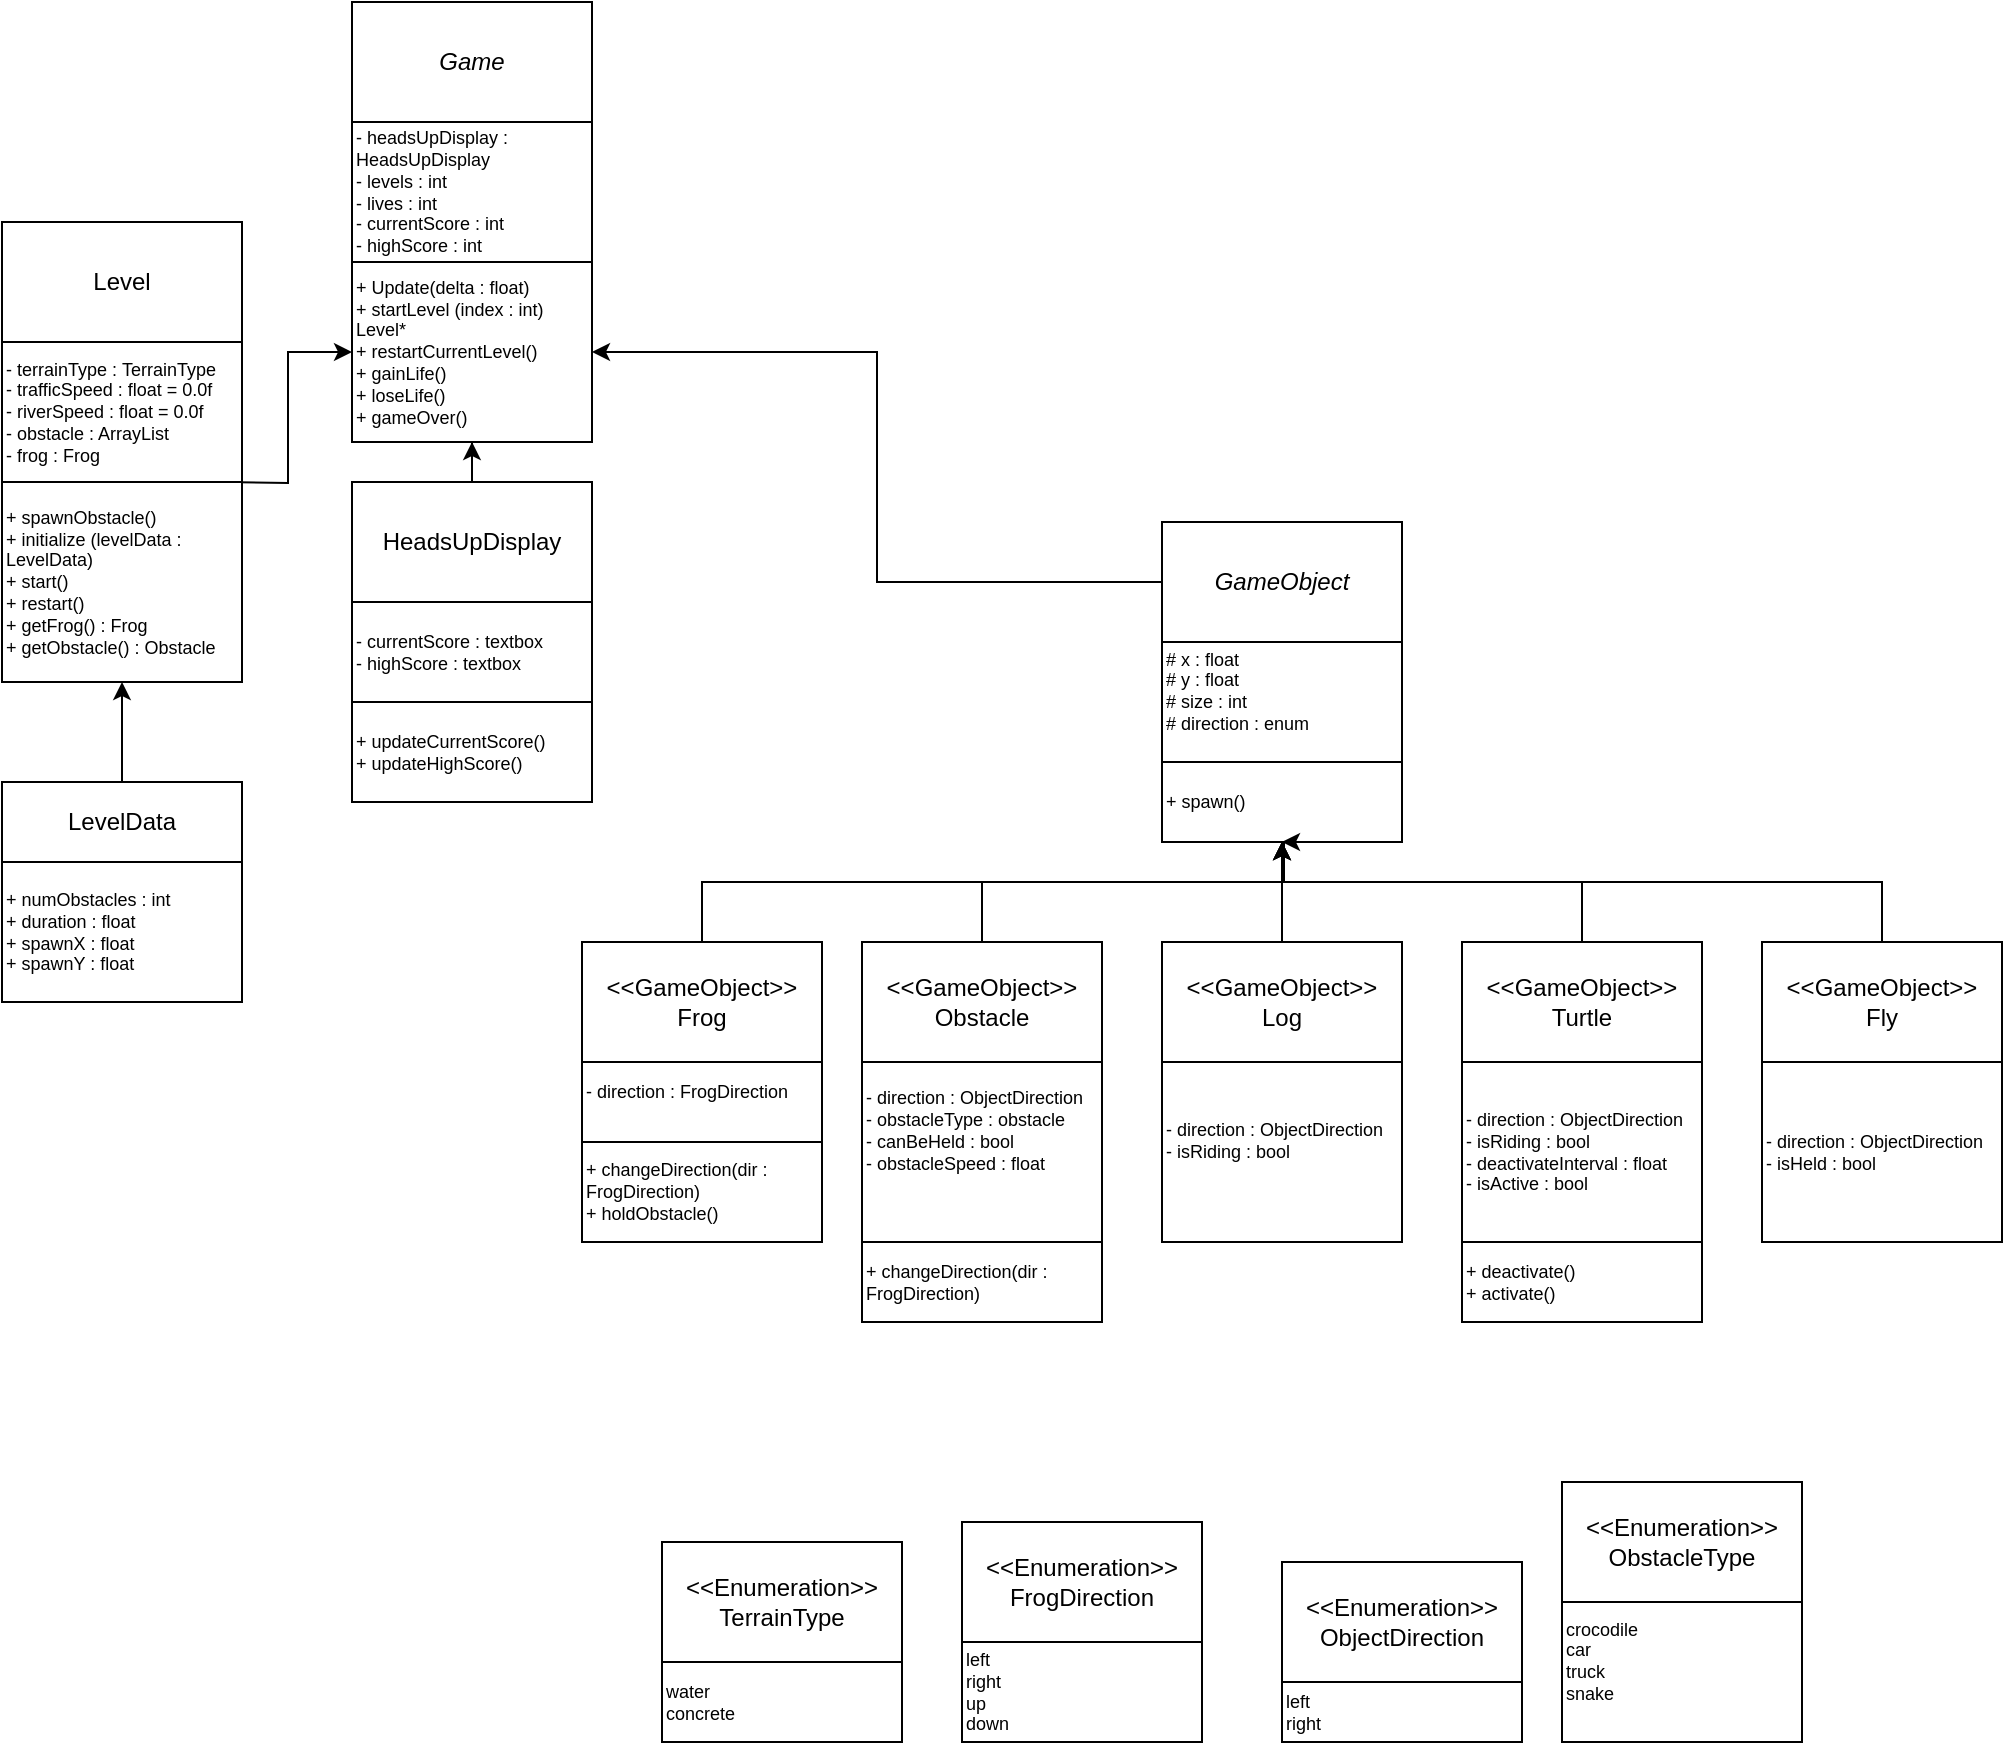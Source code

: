<mxfile version="24.7.14">
  <diagram name="Page-1" id="e7e014a7-5840-1c2e-5031-d8a46d1fe8dd">
    <mxGraphModel dx="2074" dy="1958" grid="1" gridSize="10" guides="1" tooltips="1" connect="1" arrows="1" fold="1" page="1" pageScale="1" pageWidth="1169" pageHeight="826" background="none" math="0" shadow="0">
      <root>
        <mxCell id="0" />
        <mxCell id="1" parent="0" />
        <mxCell id="YNgotfLtQQWeTE_hUJUd-41" value="&lt;i&gt;Game&lt;/i&gt;" style="rounded=0;whiteSpace=wrap;html=1;" parent="1" vertex="1">
          <mxGeometry x="335" y="-320" width="120" height="60" as="geometry" />
        </mxCell>
        <mxCell id="gbZTHZR0iSVHmoZ_dP3Z-14" style="edgeStyle=orthogonalEdgeStyle;rounded=0;orthogonalLoop=1;jettySize=auto;html=1;entryX=0;entryY=0.5;entryDx=0;entryDy=0;" edge="1" parent="1" target="YNgotfLtQQWeTE_hUJUd-51">
          <mxGeometry relative="1" as="geometry">
            <mxPoint x="270" y="-80" as="sourcePoint" />
          </mxGeometry>
        </mxCell>
        <mxCell id="YNgotfLtQQWeTE_hUJUd-43" value="Level" style="rounded=0;whiteSpace=wrap;html=1;" parent="1" vertex="1">
          <mxGeometry x="160" y="-210" width="120" height="60" as="geometry" />
        </mxCell>
        <mxCell id="gbZTHZR0iSVHmoZ_dP3Z-40" style="edgeStyle=orthogonalEdgeStyle;rounded=0;orthogonalLoop=1;jettySize=auto;html=1;entryX=0.5;entryY=1;entryDx=0;entryDy=0;" edge="1" parent="1" source="YNgotfLtQQWeTE_hUJUd-44" target="dl4MCSoms6Fbu-yLL7WP-8">
          <mxGeometry relative="1" as="geometry">
            <Array as="points">
              <mxPoint x="510" y="120" />
              <mxPoint x="800" y="120" />
            </Array>
          </mxGeometry>
        </mxCell>
        <mxCell id="YNgotfLtQQWeTE_hUJUd-44" value="&lt;div&gt;&amp;lt;&amp;lt;GameObject&amp;gt;&amp;gt;&lt;/div&gt;Frog" style="rounded=0;whiteSpace=wrap;html=1;" parent="1" vertex="1">
          <mxGeometry x="450" y="150" width="120" height="60" as="geometry" />
        </mxCell>
        <mxCell id="gbZTHZR0iSVHmoZ_dP3Z-16" style="edgeStyle=orthogonalEdgeStyle;rounded=0;orthogonalLoop=1;jettySize=auto;html=1;entryX=0.5;entryY=1;entryDx=0;entryDy=0;" edge="1" parent="1" source="YNgotfLtQQWeTE_hUJUd-45" target="YNgotfLtQQWeTE_hUJUd-51">
          <mxGeometry relative="1" as="geometry" />
        </mxCell>
        <mxCell id="YNgotfLtQQWeTE_hUJUd-45" value="HeadsUpDisplay" style="rounded=0;whiteSpace=wrap;html=1;" parent="1" vertex="1">
          <mxGeometry x="335" y="-80" width="120" height="60" as="geometry" />
        </mxCell>
        <mxCell id="YNgotfLtQQWeTE_hUJUd-46" value="- headsUpDisplay : HeadsUpDisplay&lt;div style=&quot;font-size: 9px;&quot;&gt;- levels : int&lt;/div&gt;&lt;div style=&quot;font-size: 9px;&quot;&gt;- lives : int&lt;/div&gt;&lt;div style=&quot;font-size: 9px;&quot;&gt;- currentScore : int&lt;div&gt;- highScore : int&lt;/div&gt;&lt;/div&gt;" style="whiteSpace=wrap;html=1;align=left;fontSize=9;" parent="1" vertex="1">
          <mxGeometry x="335" y="-260" width="120" height="70" as="geometry" />
        </mxCell>
        <mxCell id="YNgotfLtQQWeTE_hUJUd-47" value="- terrainType :&amp;nbsp;&lt;span style=&quot;text-align: center;&quot;&gt;&lt;font style=&quot;font-size: 9px;&quot;&gt;TerrainType&lt;/font&gt;&lt;/span&gt;&lt;div style=&quot;font-size: 9px;&quot;&gt;- trafficSpeed : float = 0.0f&lt;/div&gt;&lt;div style=&quot;font-size: 9px;&quot;&gt;- riverSpeed : float = 0.0f&lt;/div&gt;&lt;div style=&quot;font-size: 9px;&quot;&gt;- obstacle : ArrayList&lt;/div&gt;&lt;div style=&quot;font-size: 9px;&quot;&gt;- frog : Frog&lt;/div&gt;" style="whiteSpace=wrap;html=1;align=left;fontSize=9;" parent="1" vertex="1">
          <mxGeometry x="160" y="-150" width="120" height="70" as="geometry" />
        </mxCell>
        <mxCell id="YNgotfLtQQWeTE_hUJUd-48" value="- direction : FrogDirection&lt;div&gt;&lt;br&gt;&lt;/div&gt;" style="whiteSpace=wrap;html=1;align=left;fontSize=9;" parent="1" vertex="1">
          <mxGeometry x="450" y="210" width="120" height="40" as="geometry" />
        </mxCell>
        <mxCell id="YNgotfLtQQWeTE_hUJUd-49" value="- currentScore : textbox&lt;div style=&quot;font-size: 9px;&quot;&gt;- highScore : textbox&lt;/div&gt;" style="whiteSpace=wrap;html=1;align=left;fontSize=9;" parent="1" vertex="1">
          <mxGeometry x="335" y="-20" width="120" height="50" as="geometry" />
        </mxCell>
        <mxCell id="YNgotfLtQQWeTE_hUJUd-51" value="&lt;div style=&quot;font-size: 9px;&quot;&gt;+ Update(delta : float)&lt;/div&gt;&lt;div style=&quot;&quot;&gt;&lt;span style=&quot;&quot;&gt;+ startLevel (index : int) Level*&lt;/span&gt;&lt;div style=&quot;&quot;&gt;+ restartCurrentLevel()&lt;/div&gt;+ gainLife()&lt;/div&gt;&lt;div style=&quot;font-size: 9px;&quot;&gt;+ loseLife()&lt;/div&gt;&lt;div style=&quot;font-size: 9px;&quot;&gt;+ gameOver()&lt;/div&gt;" style="whiteSpace=wrap;html=1;align=left;fontSize=9;" parent="1" vertex="1">
          <mxGeometry x="335" y="-190" width="120" height="90" as="geometry" />
        </mxCell>
        <mxCell id="YNgotfLtQQWeTE_hUJUd-52" value="+ spawnObstacle()&lt;div style=&quot;&quot;&gt;&lt;span style=&quot;&quot;&gt;+ initialize (levelData : LevelData)&lt;/span&gt;&lt;div style=&quot;&quot;&gt;+ start()&lt;/div&gt;&lt;div style=&quot;&quot;&gt;+ restart()&lt;/div&gt;&lt;div style=&quot;&quot;&gt;+ getFrog() : Frog&lt;/div&gt;&lt;div style=&quot;&quot;&gt;+ getObstacle() : Obstacle&lt;/div&gt;&lt;/div&gt;" style="whiteSpace=wrap;html=1;align=left;fontSize=9;" parent="1" vertex="1">
          <mxGeometry x="160" y="-80" width="120" height="100" as="geometry" />
        </mxCell>
        <mxCell id="YNgotfLtQQWeTE_hUJUd-53" value="left&lt;div style=&quot;font-size: 9px;&quot;&gt;right&lt;/div&gt;&lt;div style=&quot;font-size: 9px;&quot;&gt;up&lt;/div&gt;&lt;div style=&quot;font-size: 9px;&quot;&gt;down&lt;/div&gt;" style="whiteSpace=wrap;html=1;align=left;fontSize=9;" parent="1" vertex="1">
          <mxGeometry x="640" y="500" width="120" height="50" as="geometry" />
        </mxCell>
        <mxCell id="YNgotfLtQQWeTE_hUJUd-54" value="+ updateCurrentScore()&lt;div style=&quot;font-size: 9px;&quot;&gt;+ updateHighScore()&lt;/div&gt;" style="whiteSpace=wrap;html=1;align=left;fontSize=9;" parent="1" vertex="1">
          <mxGeometry x="335" y="30" width="120" height="50" as="geometry" />
        </mxCell>
        <mxCell id="dl4MCSoms6Fbu-yLL7WP-1" value="&lt;div&gt;&amp;lt;&amp;lt;Enumeration&amp;gt;&amp;gt;&lt;br&gt;&lt;/div&gt;FrogDirection" style="rounded=0;whiteSpace=wrap;html=1;" parent="1" vertex="1">
          <mxGeometry x="640" y="440" width="120" height="60" as="geometry" />
        </mxCell>
        <mxCell id="dl4MCSoms6Fbu-yLL7WP-2" value="+ changeDirection(dir : FrogDirection)&lt;div&gt;+ holdObstacle()&lt;/div&gt;" style="whiteSpace=wrap;html=1;align=left;fontSize=9;" parent="1" vertex="1">
          <mxGeometry x="450" y="250" width="120" height="50" as="geometry" />
        </mxCell>
        <mxCell id="gbZTHZR0iSVHmoZ_dP3Z-39" style="edgeStyle=orthogonalEdgeStyle;rounded=0;orthogonalLoop=1;jettySize=auto;html=1;entryX=0.5;entryY=1;entryDx=0;entryDy=0;" edge="1" parent="1" source="dl4MCSoms6Fbu-yLL7WP-3" target="dl4MCSoms6Fbu-yLL7WP-8">
          <mxGeometry relative="1" as="geometry">
            <Array as="points">
              <mxPoint x="650" y="120" />
              <mxPoint x="800" y="120" />
            </Array>
          </mxGeometry>
        </mxCell>
        <mxCell id="dl4MCSoms6Fbu-yLL7WP-3" value="&lt;div&gt;&amp;lt;&amp;lt;GameObject&amp;gt;&amp;gt;&lt;/div&gt;Obstacle" style="rounded=0;whiteSpace=wrap;html=1;" parent="1" vertex="1">
          <mxGeometry x="590" y="150" width="120" height="60" as="geometry" />
        </mxCell>
        <mxCell id="dl4MCSoms6Fbu-yLL7WP-4" value="- direction :&amp;nbsp;&lt;span style=&quot;text-align: center;&quot;&gt;&lt;font style=&quot;font-size: 9px;&quot;&gt;ObjectDirection&lt;/font&gt;&lt;/span&gt;&lt;div&gt;- obstacleType : obstacle&lt;/div&gt;&lt;div&gt;- canBeHeld : bool&lt;/div&gt;&lt;div&gt;- obstacleSpeed : float&lt;/div&gt;&lt;div&gt;&lt;br&gt;&lt;div&gt;&lt;br&gt;&lt;/div&gt;&lt;/div&gt;" style="whiteSpace=wrap;html=1;align=left;fontSize=9;" parent="1" vertex="1">
          <mxGeometry x="590" y="210" width="120" height="90" as="geometry" />
        </mxCell>
        <mxCell id="dl4MCSoms6Fbu-yLL7WP-5" value="+ changeDirection(dir : FrogDirection)" style="whiteSpace=wrap;html=1;align=left;fontSize=9;" parent="1" vertex="1">
          <mxGeometry x="590" y="300" width="120" height="40" as="geometry" />
        </mxCell>
        <mxCell id="gbZTHZR0iSVHmoZ_dP3Z-15" style="edgeStyle=orthogonalEdgeStyle;rounded=0;orthogonalLoop=1;jettySize=auto;html=1;entryX=1;entryY=0.5;entryDx=0;entryDy=0;" edge="1" parent="1" source="dl4MCSoms6Fbu-yLL7WP-6" target="YNgotfLtQQWeTE_hUJUd-51">
          <mxGeometry relative="1" as="geometry" />
        </mxCell>
        <mxCell id="dl4MCSoms6Fbu-yLL7WP-6" value="&lt;div&gt;&lt;i&gt;GameObject&lt;/i&gt;&lt;/div&gt;" style="rounded=0;whiteSpace=wrap;html=1;" parent="1" vertex="1">
          <mxGeometry x="740" y="-60" width="120" height="60" as="geometry" />
        </mxCell>
        <mxCell id="dl4MCSoms6Fbu-yLL7WP-7" value="&lt;div style=&quot;font-size: 9px;&quot;&gt;&lt;span style=&quot;font-size: 9px;&quot;&gt;# x : float&lt;/span&gt;&lt;div style=&quot;font-size: 9px;&quot;&gt;# y : float&lt;/div&gt;&lt;div style=&quot;font-size: 9px;&quot;&gt;# size : int&lt;/div&gt;&lt;div style=&quot;font-size: 9px;&quot;&gt;# direction : enum&lt;/div&gt;&lt;div style=&quot;font-size: 9px;&quot;&gt;&lt;br&gt;&lt;/div&gt;&lt;/div&gt;" style="whiteSpace=wrap;html=1;align=left;fontSize=9;" parent="1" vertex="1">
          <mxGeometry x="740" width="120" height="60" as="geometry" />
        </mxCell>
        <mxCell id="dl4MCSoms6Fbu-yLL7WP-8" value="&lt;span style=&quot;font-size: 9px;&quot;&gt;+ spawn()&lt;/span&gt;" style="whiteSpace=wrap;html=1;align=left;fontSize=9;rounded=0;glass=0;" parent="1" vertex="1">
          <mxGeometry x="740" y="60" width="120" height="40" as="geometry" />
        </mxCell>
        <mxCell id="dl4MCSoms6Fbu-yLL7WP-9" value="left&lt;div style=&quot;font-size: 9px;&quot;&gt;right&lt;/div&gt;" style="whiteSpace=wrap;html=1;align=left;fontSize=9;" parent="1" vertex="1">
          <mxGeometry x="800" y="520" width="120" height="30" as="geometry" />
        </mxCell>
        <mxCell id="dl4MCSoms6Fbu-yLL7WP-10" value="&lt;div&gt;&amp;lt;&amp;lt;Enumeration&amp;gt;&amp;gt;&lt;br&gt;&lt;/div&gt;ObjectDirection" style="rounded=0;whiteSpace=wrap;html=1;" parent="1" vertex="1">
          <mxGeometry x="800" y="460" width="120" height="60" as="geometry" />
        </mxCell>
        <mxCell id="dl4MCSoms6Fbu-yLL7WP-11" value="+ numObstacles : int&lt;div style=&quot;font-size: 9px;&quot;&gt;+ duration : float&lt;/div&gt;&lt;div style=&quot;font-size: 9px;&quot;&gt;+ spawnX : float&lt;/div&gt;&lt;div style=&quot;font-size: 9px;&quot;&gt;+ spawnY : float&lt;/div&gt;" style="rounded=0;whiteSpace=wrap;html=1;align=left;fontSize=9;" parent="1" vertex="1">
          <mxGeometry x="160" y="110" width="120" height="70" as="geometry" />
        </mxCell>
        <mxCell id="gbZTHZR0iSVHmoZ_dP3Z-13" style="edgeStyle=orthogonalEdgeStyle;rounded=0;orthogonalLoop=1;jettySize=auto;html=1;entryX=0.5;entryY=1;entryDx=0;entryDy=0;" edge="1" parent="1" source="dl4MCSoms6Fbu-yLL7WP-12" target="YNgotfLtQQWeTE_hUJUd-52">
          <mxGeometry relative="1" as="geometry" />
        </mxCell>
        <mxCell id="dl4MCSoms6Fbu-yLL7WP-12" value="LevelData" style="rounded=0;whiteSpace=wrap;html=1;" parent="1" vertex="1">
          <mxGeometry x="160" y="70" width="120" height="40" as="geometry" />
        </mxCell>
        <mxCell id="gbZTHZR0iSVHmoZ_dP3Z-11" value="water&lt;div&gt;concrete&lt;/div&gt;" style="whiteSpace=wrap;html=1;align=left;fontSize=9;" vertex="1" parent="1">
          <mxGeometry x="490" y="510" width="120" height="40" as="geometry" />
        </mxCell>
        <mxCell id="gbZTHZR0iSVHmoZ_dP3Z-12" value="&lt;div&gt;&amp;lt;&amp;lt;Enumeration&amp;gt;&amp;gt;&lt;br&gt;&lt;/div&gt;TerrainType" style="rounded=0;whiteSpace=wrap;html=1;" vertex="1" parent="1">
          <mxGeometry x="490" y="450" width="120" height="60" as="geometry" />
        </mxCell>
        <mxCell id="gbZTHZR0iSVHmoZ_dP3Z-36" style="edgeStyle=orthogonalEdgeStyle;rounded=0;orthogonalLoop=1;jettySize=auto;html=1;entryX=0.5;entryY=1;entryDx=0;entryDy=0;" edge="1" parent="1" source="gbZTHZR0iSVHmoZ_dP3Z-19" target="dl4MCSoms6Fbu-yLL7WP-8">
          <mxGeometry relative="1" as="geometry" />
        </mxCell>
        <mxCell id="gbZTHZR0iSVHmoZ_dP3Z-19" value="&lt;div&gt;&amp;lt;&amp;lt;GameObject&amp;gt;&amp;gt;&lt;/div&gt;Log" style="rounded=0;whiteSpace=wrap;html=1;" vertex="1" parent="1">
          <mxGeometry x="740" y="150" width="120" height="60" as="geometry" />
        </mxCell>
        <mxCell id="gbZTHZR0iSVHmoZ_dP3Z-20" value="&lt;div&gt;&lt;div&gt;- direction :&amp;nbsp;&lt;span style=&quot;text-align: center;&quot;&gt;ObjectDirection&lt;/span&gt;&lt;/div&gt;&lt;div&gt;- isRiding : bool&lt;br&gt;&lt;/div&gt;&lt;/div&gt;&lt;div&gt;&lt;br&gt;&lt;/div&gt;" style="whiteSpace=wrap;html=1;align=left;fontSize=9;" vertex="1" parent="1">
          <mxGeometry x="740" y="210" width="120" height="90" as="geometry" />
        </mxCell>
        <mxCell id="gbZTHZR0iSVHmoZ_dP3Z-37" style="edgeStyle=orthogonalEdgeStyle;rounded=0;orthogonalLoop=1;jettySize=auto;html=1;" edge="1" parent="1" source="gbZTHZR0iSVHmoZ_dP3Z-22">
          <mxGeometry relative="1" as="geometry">
            <mxPoint x="800" y="100" as="targetPoint" />
            <Array as="points">
              <mxPoint x="950" y="120" />
              <mxPoint x="801" y="120" />
            </Array>
          </mxGeometry>
        </mxCell>
        <mxCell id="gbZTHZR0iSVHmoZ_dP3Z-22" value="&lt;div&gt;&amp;lt;&amp;lt;GameObject&amp;gt;&amp;gt;&lt;/div&gt;Turtle" style="rounded=0;whiteSpace=wrap;html=1;" vertex="1" parent="1">
          <mxGeometry x="890" y="150" width="120" height="60" as="geometry" />
        </mxCell>
        <mxCell id="gbZTHZR0iSVHmoZ_dP3Z-23" value="&lt;div&gt;&lt;div&gt;- direction :&amp;nbsp;&lt;span style=&quot;text-align: center;&quot;&gt;ObjectDirection&lt;/span&gt;&lt;/div&gt;&lt;div&gt;- isRiding : bool&lt;br&gt;&lt;/div&gt;&lt;/div&gt;&lt;div&gt;- deactivateInterval : float&lt;br&gt;&lt;/div&gt;&lt;div&gt;- isActive : bool&lt;/div&gt;" style="whiteSpace=wrap;html=1;align=left;fontSize=9;" vertex="1" parent="1">
          <mxGeometry x="890" y="210" width="120" height="90" as="geometry" />
        </mxCell>
        <mxCell id="gbZTHZR0iSVHmoZ_dP3Z-24" value="+ deactivate()&lt;div&gt;+ activate()&lt;/div&gt;" style="whiteSpace=wrap;html=1;align=left;fontSize=9;" vertex="1" parent="1">
          <mxGeometry x="890" y="300" width="120" height="40" as="geometry" />
        </mxCell>
        <mxCell id="gbZTHZR0iSVHmoZ_dP3Z-25" value="crocodile&lt;div&gt;car&lt;/div&gt;&lt;div&gt;truck&lt;/div&gt;&lt;div&gt;snake&lt;/div&gt;&lt;div&gt;&lt;br&gt;&lt;/div&gt;" style="whiteSpace=wrap;html=1;align=left;fontSize=9;" vertex="1" parent="1">
          <mxGeometry x="940" y="480" width="120" height="70" as="geometry" />
        </mxCell>
        <mxCell id="gbZTHZR0iSVHmoZ_dP3Z-26" value="&lt;div&gt;&amp;lt;&amp;lt;Enumeration&amp;gt;&amp;gt;&lt;br&gt;&lt;/div&gt;ObstacleType" style="rounded=0;whiteSpace=wrap;html=1;" vertex="1" parent="1">
          <mxGeometry x="940" y="420" width="120" height="60" as="geometry" />
        </mxCell>
        <mxCell id="gbZTHZR0iSVHmoZ_dP3Z-38" style="edgeStyle=orthogonalEdgeStyle;rounded=0;orthogonalLoop=1;jettySize=auto;html=1;entryX=0.5;entryY=1;entryDx=0;entryDy=0;" edge="1" parent="1" source="gbZTHZR0iSVHmoZ_dP3Z-33" target="dl4MCSoms6Fbu-yLL7WP-8">
          <mxGeometry relative="1" as="geometry">
            <Array as="points">
              <mxPoint x="1100" y="120" />
              <mxPoint x="800" y="120" />
            </Array>
          </mxGeometry>
        </mxCell>
        <mxCell id="gbZTHZR0iSVHmoZ_dP3Z-33" value="&lt;div&gt;&amp;lt;&amp;lt;GameObject&amp;gt;&amp;gt;&lt;/div&gt;Fly" style="rounded=0;whiteSpace=wrap;html=1;" vertex="1" parent="1">
          <mxGeometry x="1040" y="150" width="120" height="60" as="geometry" />
        </mxCell>
        <mxCell id="gbZTHZR0iSVHmoZ_dP3Z-34" value="&lt;div&gt;- direction :&amp;nbsp;&lt;span style=&quot;text-align: center;&quot;&gt;ObjectDirection&lt;/span&gt;&lt;/div&gt;- isHeld : bool" style="whiteSpace=wrap;html=1;align=left;fontSize=9;" vertex="1" parent="1">
          <mxGeometry x="1040" y="210" width="120" height="90" as="geometry" />
        </mxCell>
      </root>
    </mxGraphModel>
  </diagram>
</mxfile>
